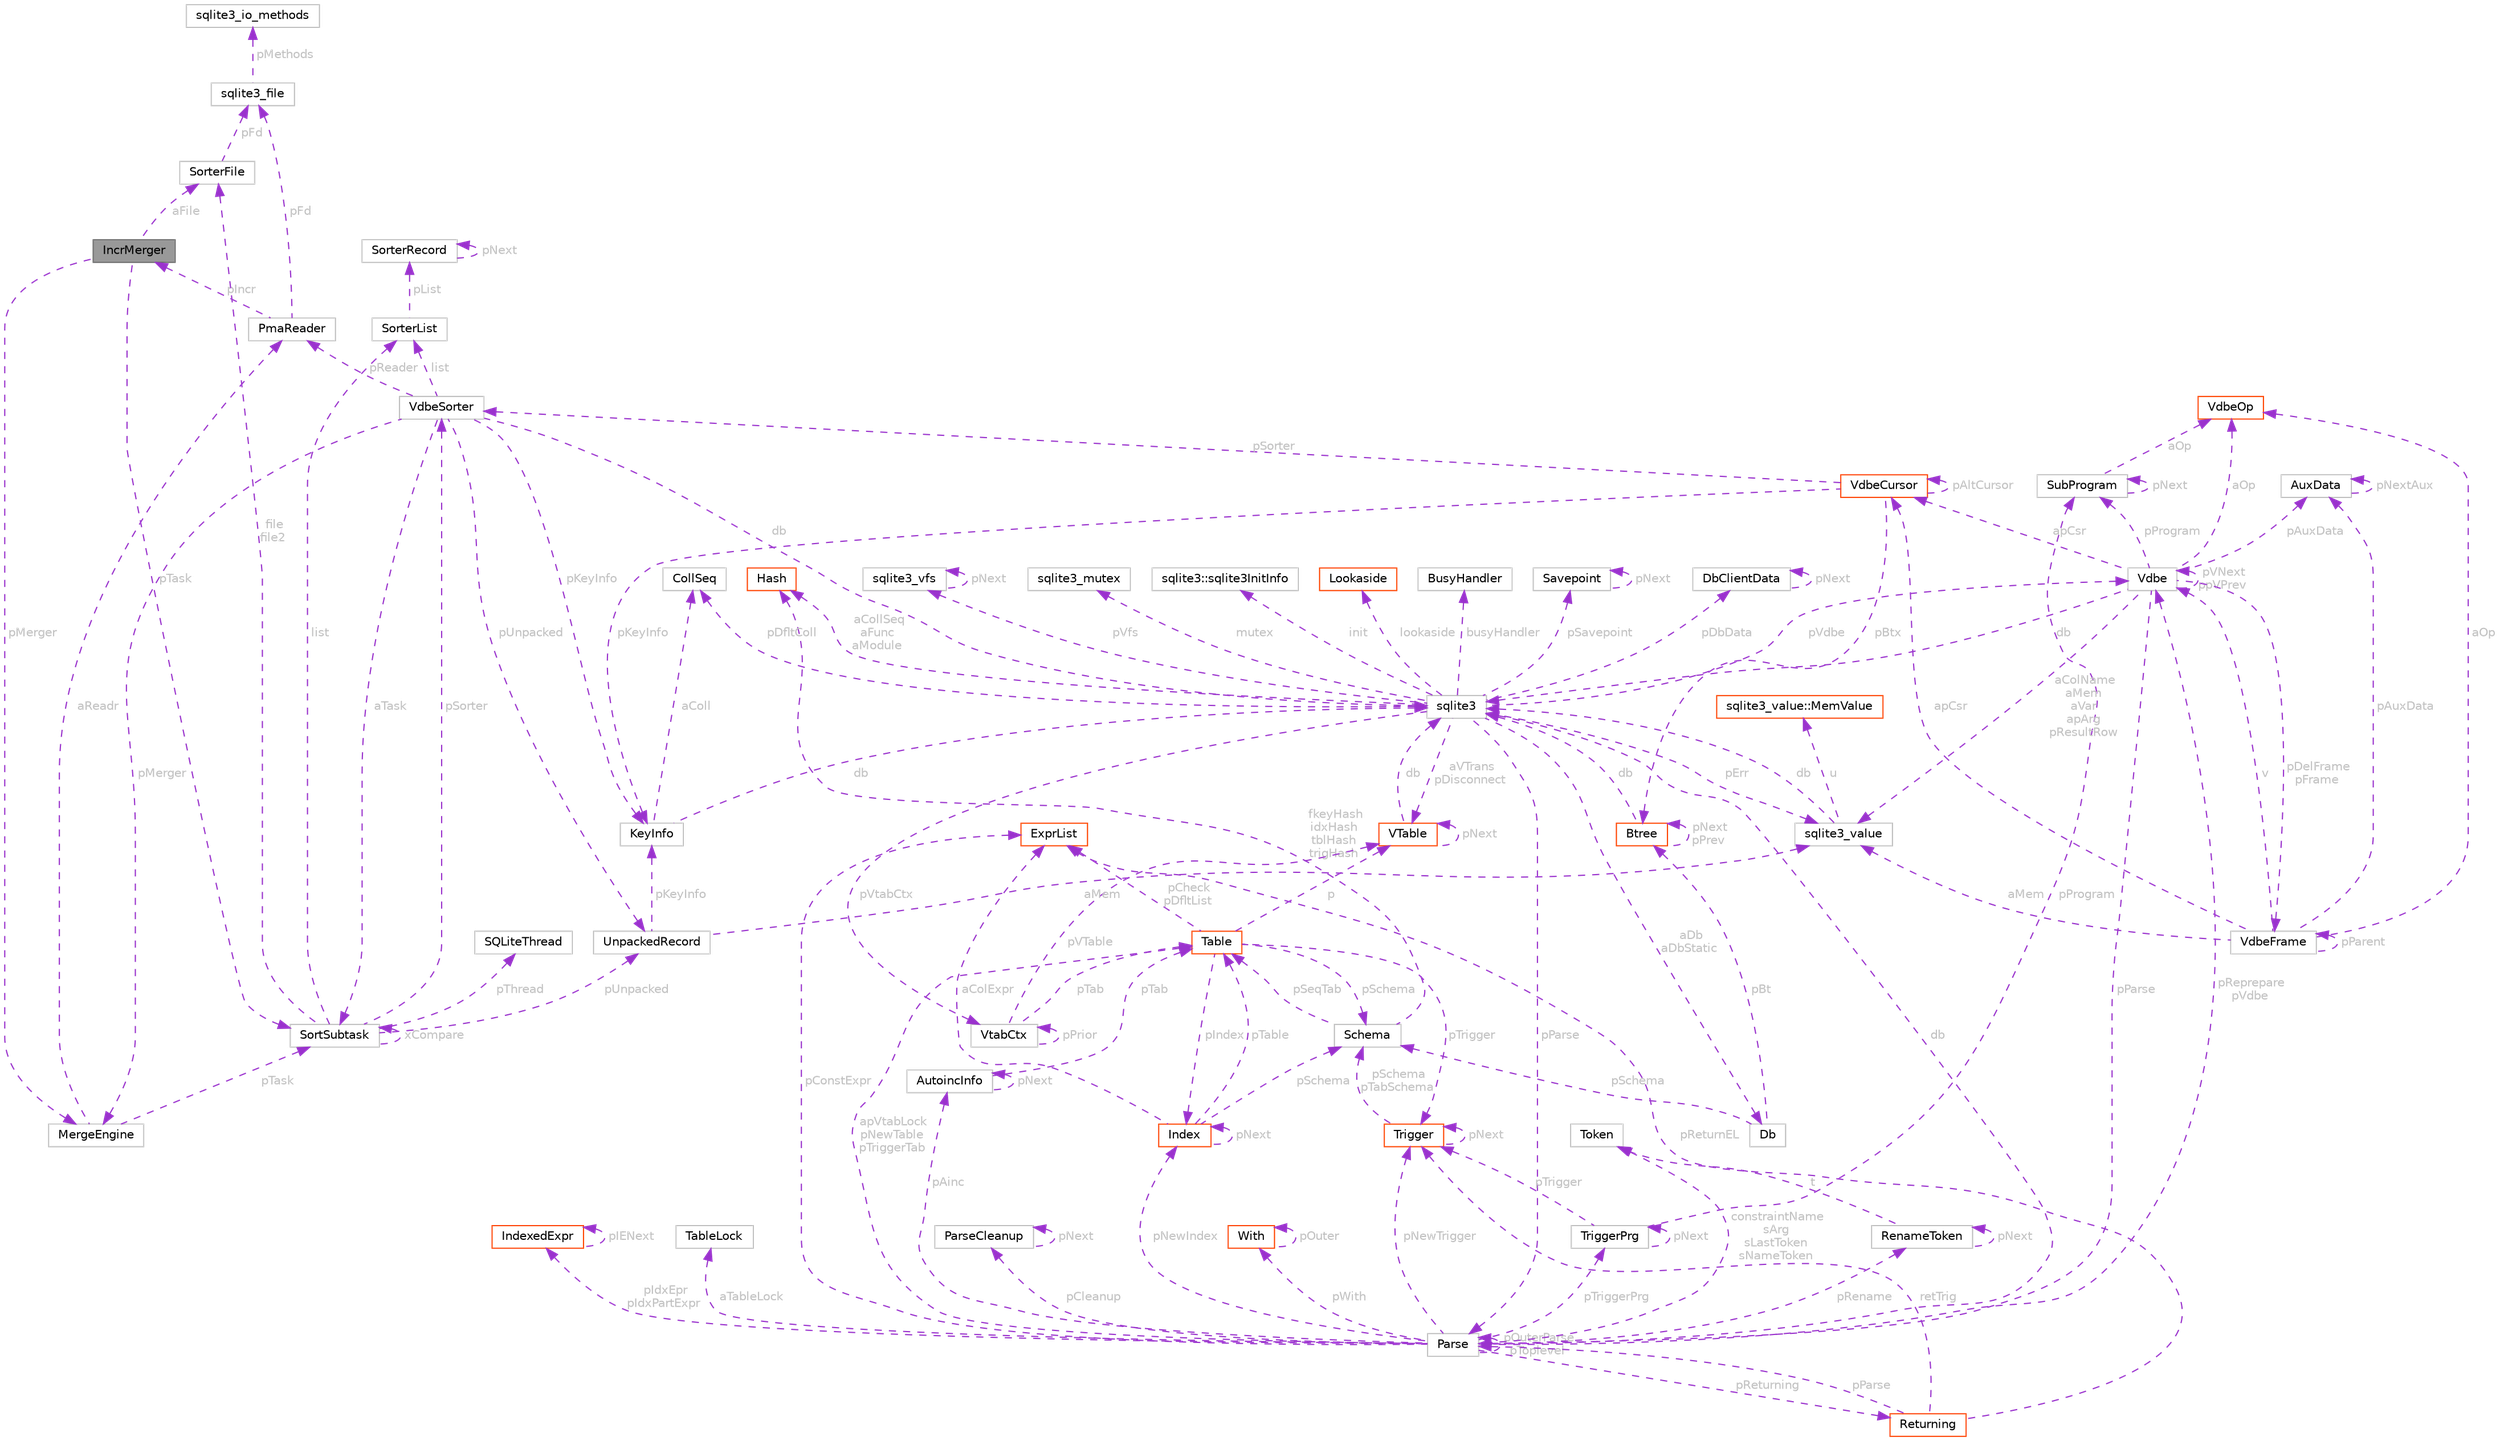 digraph "IncrMerger"
{
 // LATEX_PDF_SIZE
  bgcolor="transparent";
  edge [fontname=Helvetica,fontsize=10,labelfontname=Helvetica,labelfontsize=10];
  node [fontname=Helvetica,fontsize=10,shape=box,height=0.2,width=0.4];
  Node1 [id="Node000001",label="IncrMerger",height=0.2,width=0.4,color="gray40", fillcolor="grey60", style="filled", fontcolor="black",tooltip=" "];
  Node2 -> Node1 [id="edge1_Node000001_Node000002",dir="back",color="darkorchid3",style="dashed",tooltip=" ",label=" pTask",fontcolor="grey" ];
  Node2 [id="Node000002",label="SortSubtask",height=0.2,width=0.4,color="grey75", fillcolor="white", style="filled",URL="$structSortSubtask.html",tooltip=" "];
  Node3 -> Node2 [id="edge2_Node000002_Node000003",dir="back",color="darkorchid3",style="dashed",tooltip=" ",label=" pThread",fontcolor="grey" ];
  Node3 [id="Node000003",label="SQLiteThread",height=0.2,width=0.4,color="grey75", fillcolor="white", style="filled",URL="$structSQLiteThread.html",tooltip=" "];
  Node4 -> Node2 [id="edge3_Node000002_Node000004",dir="back",color="darkorchid3",style="dashed",tooltip=" ",label=" pSorter",fontcolor="grey" ];
  Node4 [id="Node000004",label="VdbeSorter",height=0.2,width=0.4,color="grey75", fillcolor="white", style="filled",URL="$structVdbeSorter.html",tooltip=" "];
  Node5 -> Node4 [id="edge4_Node000004_Node000005",dir="back",color="darkorchid3",style="dashed",tooltip=" ",label=" pReader",fontcolor="grey" ];
  Node5 [id="Node000005",label="PmaReader",height=0.2,width=0.4,color="grey75", fillcolor="white", style="filled",URL="$structPmaReader.html",tooltip=" "];
  Node6 -> Node5 [id="edge5_Node000005_Node000006",dir="back",color="darkorchid3",style="dashed",tooltip=" ",label=" pFd",fontcolor="grey" ];
  Node6 [id="Node000006",label="sqlite3_file",height=0.2,width=0.4,color="grey75", fillcolor="white", style="filled",URL="$structsqlite3__file.html",tooltip=" "];
  Node7 -> Node6 [id="edge6_Node000006_Node000007",dir="back",color="darkorchid3",style="dashed",tooltip=" ",label=" pMethods",fontcolor="grey" ];
  Node7 [id="Node000007",label="sqlite3_io_methods",height=0.2,width=0.4,color="grey75", fillcolor="white", style="filled",URL="$structsqlite3__io__methods.html",tooltip=" "];
  Node1 -> Node5 [id="edge7_Node000005_Node000001",dir="back",color="darkorchid3",style="dashed",tooltip=" ",label=" pIncr",fontcolor="grey" ];
  Node8 -> Node4 [id="edge8_Node000004_Node000008",dir="back",color="darkorchid3",style="dashed",tooltip=" ",label=" pMerger",fontcolor="grey" ];
  Node8 [id="Node000008",label="MergeEngine",height=0.2,width=0.4,color="grey75", fillcolor="white", style="filled",URL="$structMergeEngine.html",tooltip=" "];
  Node2 -> Node8 [id="edge9_Node000008_Node000002",dir="back",color="darkorchid3",style="dashed",tooltip=" ",label=" pTask",fontcolor="grey" ];
  Node5 -> Node8 [id="edge10_Node000008_Node000005",dir="back",color="darkorchid3",style="dashed",tooltip=" ",label=" aReadr",fontcolor="grey" ];
  Node9 -> Node4 [id="edge11_Node000004_Node000009",dir="back",color="darkorchid3",style="dashed",tooltip=" ",label=" db",fontcolor="grey" ];
  Node9 [id="Node000009",label="sqlite3",height=0.2,width=0.4,color="grey75", fillcolor="white", style="filled",URL="$structsqlite3.html",tooltip=" "];
  Node10 -> Node9 [id="edge12_Node000009_Node000010",dir="back",color="darkorchid3",style="dashed",tooltip=" ",label=" pVfs",fontcolor="grey" ];
  Node10 [id="Node000010",label="sqlite3_vfs",height=0.2,width=0.4,color="grey75", fillcolor="white", style="filled",URL="$structsqlite3__vfs.html",tooltip=" "];
  Node10 -> Node10 [id="edge13_Node000010_Node000010",dir="back",color="darkorchid3",style="dashed",tooltip=" ",label=" pNext",fontcolor="grey" ];
  Node11 -> Node9 [id="edge14_Node000009_Node000011",dir="back",color="darkorchid3",style="dashed",tooltip=" ",label=" pVdbe",fontcolor="grey" ];
  Node11 [id="Node000011",label="Vdbe",height=0.2,width=0.4,color="grey75", fillcolor="white", style="filled",URL="$structVdbe.html",tooltip=" "];
  Node9 -> Node11 [id="edge15_Node000011_Node000009",dir="back",color="darkorchid3",style="dashed",tooltip=" ",label=" db",fontcolor="grey" ];
  Node11 -> Node11 [id="edge16_Node000011_Node000011",dir="back",color="darkorchid3",style="dashed",tooltip=" ",label=" pVNext\nppVPrev",fontcolor="grey" ];
  Node12 -> Node11 [id="edge17_Node000011_Node000012",dir="back",color="darkorchid3",style="dashed",tooltip=" ",label=" pParse",fontcolor="grey" ];
  Node12 [id="Node000012",label="Parse",height=0.2,width=0.4,color="grey75", fillcolor="white", style="filled",URL="$structParse.html",tooltip=" "];
  Node9 -> Node12 [id="edge18_Node000012_Node000009",dir="back",color="darkorchid3",style="dashed",tooltip=" ",label=" db",fontcolor="grey" ];
  Node11 -> Node12 [id="edge19_Node000012_Node000011",dir="back",color="darkorchid3",style="dashed",tooltip=" ",label=" pReprepare\npVdbe",fontcolor="grey" ];
  Node13 -> Node12 [id="edge20_Node000012_Node000013",dir="back",color="darkorchid3",style="dashed",tooltip=" ",label=" pConstExpr",fontcolor="grey" ];
  Node13 [id="Node000013",label="ExprList",height=0.2,width=0.4,color="orangered", fillcolor="white", style="filled",URL="$structExprList.html",tooltip=" "];
  Node47 -> Node12 [id="edge21_Node000012_Node000047",dir="back",color="darkorchid3",style="dashed",tooltip=" ",label=" pIdxEpr\npIdxPartExpr",fontcolor="grey" ];
  Node47 [id="Node000047",label="IndexedExpr",height=0.2,width=0.4,color="orangered", fillcolor="white", style="filled",URL="$structIndexedExpr.html",tooltip=" "];
  Node47 -> Node47 [id="edge22_Node000047_Node000047",dir="back",color="darkorchid3",style="dashed",tooltip=" ",label=" pIENext",fontcolor="grey" ];
  Node48 -> Node12 [id="edge23_Node000012_Node000048",dir="back",color="darkorchid3",style="dashed",tooltip=" ",label=" aTableLock",fontcolor="grey" ];
  Node48 [id="Node000048",label="TableLock",height=0.2,width=0.4,color="grey75", fillcolor="white", style="filled",URL="$structTableLock.html",tooltip=" "];
  Node49 -> Node12 [id="edge24_Node000012_Node000049",dir="back",color="darkorchid3",style="dashed",tooltip=" ",label=" pAinc",fontcolor="grey" ];
  Node49 [id="Node000049",label="AutoincInfo",height=0.2,width=0.4,color="grey75", fillcolor="white", style="filled",URL="$structAutoincInfo.html",tooltip=" "];
  Node49 -> Node49 [id="edge25_Node000049_Node000049",dir="back",color="darkorchid3",style="dashed",tooltip=" ",label=" pNext",fontcolor="grey" ];
  Node19 -> Node49 [id="edge26_Node000049_Node000019",dir="back",color="darkorchid3",style="dashed",tooltip=" ",label=" pTab",fontcolor="grey" ];
  Node19 [id="Node000019",label="Table",height=0.2,width=0.4,color="orangered", fillcolor="white", style="filled",URL="$structTable.html",tooltip=" "];
  Node21 -> Node19 [id="edge27_Node000019_Node000021",dir="back",color="darkorchid3",style="dashed",tooltip=" ",label=" pIndex",fontcolor="grey" ];
  Node21 [id="Node000021",label="Index",height=0.2,width=0.4,color="orangered", fillcolor="white", style="filled",URL="$structIndex.html",tooltip=" "];
  Node19 -> Node21 [id="edge28_Node000021_Node000019",dir="back",color="darkorchid3",style="dashed",tooltip=" ",label=" pTable",fontcolor="grey" ];
  Node21 -> Node21 [id="edge29_Node000021_Node000021",dir="back",color="darkorchid3",style="dashed",tooltip=" ",label=" pNext",fontcolor="grey" ];
  Node22 -> Node21 [id="edge30_Node000021_Node000022",dir="back",color="darkorchid3",style="dashed",tooltip=" ",label=" pSchema",fontcolor="grey" ];
  Node22 [id="Node000022",label="Schema",height=0.2,width=0.4,color="grey75", fillcolor="white", style="filled",URL="$structSchema.html",tooltip=" "];
  Node23 -> Node22 [id="edge31_Node000022_Node000023",dir="back",color="darkorchid3",style="dashed",tooltip=" ",label=" fkeyHash\nidxHash\ntblHash\ntrigHash",fontcolor="grey" ];
  Node23 [id="Node000023",label="Hash",height=0.2,width=0.4,color="orangered", fillcolor="white", style="filled",URL="$structHash.html",tooltip=" "];
  Node19 -> Node22 [id="edge32_Node000022_Node000019",dir="back",color="darkorchid3",style="dashed",tooltip=" ",label=" pSeqTab",fontcolor="grey" ];
  Node13 -> Node21 [id="edge33_Node000021_Node000013",dir="back",color="darkorchid3",style="dashed",tooltip=" ",label=" aColExpr",fontcolor="grey" ];
  Node13 -> Node19 [id="edge34_Node000019_Node000013",dir="back",color="darkorchid3",style="dashed",tooltip=" ",label=" pCheck\npDfltList",fontcolor="grey" ];
  Node33 -> Node19 [id="edge35_Node000019_Node000033",dir="back",color="darkorchid3",style="dashed",tooltip=" ",label=" p",fontcolor="grey" ];
  Node33 [id="Node000033",label="VTable",height=0.2,width=0.4,color="orangered", fillcolor="white", style="filled",URL="$structVTable.html",tooltip=" "];
  Node9 -> Node33 [id="edge36_Node000033_Node000009",dir="back",color="darkorchid3",style="dashed",tooltip=" ",label=" db",fontcolor="grey" ];
  Node33 -> Node33 [id="edge37_Node000033_Node000033",dir="back",color="darkorchid3",style="dashed",tooltip=" ",label=" pNext",fontcolor="grey" ];
  Node27 -> Node19 [id="edge38_Node000019_Node000027",dir="back",color="darkorchid3",style="dashed",tooltip=" ",label=" pTrigger",fontcolor="grey" ];
  Node27 [id="Node000027",label="Trigger",height=0.2,width=0.4,color="orangered", fillcolor="white", style="filled",URL="$structTrigger.html",tooltip=" "];
  Node22 -> Node27 [id="edge39_Node000027_Node000022",dir="back",color="darkorchid3",style="dashed",tooltip=" ",label=" pSchema\npTabSchema",fontcolor="grey" ];
  Node27 -> Node27 [id="edge40_Node000027_Node000027",dir="back",color="darkorchid3",style="dashed",tooltip=" ",label=" pNext",fontcolor="grey" ];
  Node22 -> Node19 [id="edge41_Node000019_Node000022",dir="back",color="darkorchid3",style="dashed",tooltip=" ",label=" pSchema",fontcolor="grey" ];
  Node12 -> Node12 [id="edge42_Node000012_Node000012",dir="back",color="darkorchid3",style="dashed",tooltip=" ",label=" pOuterParse\npToplevel",fontcolor="grey" ];
  Node19 -> Node12 [id="edge43_Node000012_Node000019",dir="back",color="darkorchid3",style="dashed",tooltip=" ",label=" apVtabLock\npNewTable\npTriggerTab",fontcolor="grey" ];
  Node50 -> Node12 [id="edge44_Node000012_Node000050",dir="back",color="darkorchid3",style="dashed",tooltip=" ",label=" pTriggerPrg",fontcolor="grey" ];
  Node50 [id="Node000050",label="TriggerPrg",height=0.2,width=0.4,color="grey75", fillcolor="white", style="filled",URL="$structTriggerPrg.html",tooltip=" "];
  Node27 -> Node50 [id="edge45_Node000050_Node000027",dir="back",color="darkorchid3",style="dashed",tooltip=" ",label=" pTrigger",fontcolor="grey" ];
  Node50 -> Node50 [id="edge46_Node000050_Node000050",dir="back",color="darkorchid3",style="dashed",tooltip=" ",label=" pNext",fontcolor="grey" ];
  Node51 -> Node50 [id="edge47_Node000050_Node000051",dir="back",color="darkorchid3",style="dashed",tooltip=" ",label=" pProgram",fontcolor="grey" ];
  Node51 [id="Node000051",label="SubProgram",height=0.2,width=0.4,color="grey75", fillcolor="white", style="filled",URL="$structSubProgram.html",tooltip=" "];
  Node52 -> Node51 [id="edge48_Node000051_Node000052",dir="back",color="darkorchid3",style="dashed",tooltip=" ",label=" aOp",fontcolor="grey" ];
  Node52 [id="Node000052",label="VdbeOp",height=0.2,width=0.4,color="orangered", fillcolor="white", style="filled",URL="$structVdbeOp.html",tooltip=" "];
  Node51 -> Node51 [id="edge49_Node000051_Node000051",dir="back",color="darkorchid3",style="dashed",tooltip=" ",label=" pNext",fontcolor="grey" ];
  Node60 -> Node12 [id="edge50_Node000012_Node000060",dir="back",color="darkorchid3",style="dashed",tooltip=" ",label=" pCleanup",fontcolor="grey" ];
  Node60 [id="Node000060",label="ParseCleanup",height=0.2,width=0.4,color="grey75", fillcolor="white", style="filled",URL="$structParseCleanup.html",tooltip=" "];
  Node60 -> Node60 [id="edge51_Node000060_Node000060",dir="back",color="darkorchid3",style="dashed",tooltip=" ",label=" pNext",fontcolor="grey" ];
  Node61 -> Node12 [id="edge52_Node000012_Node000061",dir="back",color="darkorchid3",style="dashed",tooltip=" ",label=" constraintName\nsArg\nsLastToken\nsNameToken",fontcolor="grey" ];
  Node61 [id="Node000061",label="Token",height=0.2,width=0.4,color="grey75", fillcolor="white", style="filled",URL="$structToken.html",tooltip=" "];
  Node62 -> Node12 [id="edge53_Node000012_Node000062",dir="back",color="darkorchid3",style="dashed",tooltip=" ",label=" pReturning",fontcolor="grey" ];
  Node62 [id="Node000062",label="Returning",height=0.2,width=0.4,color="orangered", fillcolor="white", style="filled",URL="$structReturning.html",tooltip=" "];
  Node12 -> Node62 [id="edge54_Node000062_Node000012",dir="back",color="darkorchid3",style="dashed",tooltip=" ",label=" pParse",fontcolor="grey" ];
  Node13 -> Node62 [id="edge55_Node000062_Node000013",dir="back",color="darkorchid3",style="dashed",tooltip=" ",label=" pReturnEL",fontcolor="grey" ];
  Node27 -> Node62 [id="edge56_Node000062_Node000027",dir="back",color="darkorchid3",style="dashed",tooltip=" ",label=" retTrig",fontcolor="grey" ];
  Node21 -> Node12 [id="edge57_Node000012_Node000021",dir="back",color="darkorchid3",style="dashed",tooltip=" ",label=" pNewIndex",fontcolor="grey" ];
  Node27 -> Node12 [id="edge58_Node000012_Node000027",dir="back",color="darkorchid3",style="dashed",tooltip=" ",label=" pNewTrigger",fontcolor="grey" ];
  Node39 -> Node12 [id="edge59_Node000012_Node000039",dir="back",color="darkorchid3",style="dashed",tooltip=" ",label=" pWith",fontcolor="grey" ];
  Node39 [id="Node000039",label="With",height=0.2,width=0.4,color="orangered", fillcolor="white", style="filled",URL="$structWith.html",tooltip=" "];
  Node39 -> Node39 [id="edge60_Node000039_Node000039",dir="back",color="darkorchid3",style="dashed",tooltip=" ",label=" pOuter",fontcolor="grey" ];
  Node63 -> Node12 [id="edge61_Node000012_Node000063",dir="back",color="darkorchid3",style="dashed",tooltip=" ",label=" pRename",fontcolor="grey" ];
  Node63 [id="Node000063",label="RenameToken",height=0.2,width=0.4,color="grey75", fillcolor="white", style="filled",URL="$structRenameToken.html",tooltip=" "];
  Node61 -> Node63 [id="edge62_Node000063_Node000061",dir="back",color="darkorchid3",style="dashed",tooltip=" ",label=" t",fontcolor="grey" ];
  Node63 -> Node63 [id="edge63_Node000063_Node000063",dir="back",color="darkorchid3",style="dashed",tooltip=" ",label=" pNext",fontcolor="grey" ];
  Node55 -> Node11 [id="edge64_Node000011_Node000055",dir="back",color="darkorchid3",style="dashed",tooltip=" ",label=" aColName\naMem\naVar\napArg\npResultRow",fontcolor="grey" ];
  Node55 [id="Node000055",label="sqlite3_value",height=0.2,width=0.4,color="grey75", fillcolor="white", style="filled",URL="$structsqlite3__value.html",tooltip=" "];
  Node56 -> Node55 [id="edge65_Node000055_Node000056",dir="back",color="darkorchid3",style="dashed",tooltip=" ",label=" u",fontcolor="grey" ];
  Node56 [id="Node000056",label="sqlite3_value::MemValue",height=0.2,width=0.4,color="orangered", fillcolor="white", style="filled",URL="$unionsqlite3__value_1_1MemValue.html",tooltip=" "];
  Node9 -> Node55 [id="edge66_Node000055_Node000009",dir="back",color="darkorchid3",style="dashed",tooltip=" ",label=" db",fontcolor="grey" ];
  Node64 -> Node11 [id="edge67_Node000011_Node000064",dir="back",color="darkorchid3",style="dashed",tooltip=" ",label=" apCsr",fontcolor="grey" ];
  Node64 [id="Node000064",label="VdbeCursor",height=0.2,width=0.4,color="orangered", fillcolor="white", style="filled",URL="$structVdbeCursor.html",tooltip=" "];
  Node65 -> Node64 [id="edge68_Node000064_Node000065",dir="back",color="darkorchid3",style="dashed",tooltip=" ",label=" pBtx",fontcolor="grey" ];
  Node65 [id="Node000065",label="Btree",height=0.2,width=0.4,color="orangered", fillcolor="white", style="filled",URL="$structBtree.html",tooltip=" "];
  Node9 -> Node65 [id="edge69_Node000065_Node000009",dir="back",color="darkorchid3",style="dashed",tooltip=" ",label=" db",fontcolor="grey" ];
  Node65 -> Node65 [id="edge70_Node000065_Node000065",dir="back",color="darkorchid3",style="dashed",tooltip=" ",label=" pNext\npPrev",fontcolor="grey" ];
  Node64 -> Node64 [id="edge71_Node000064_Node000064",dir="back",color="darkorchid3",style="dashed",tooltip=" ",label=" pAltCursor",fontcolor="grey" ];
  Node4 -> Node64 [id="edge72_Node000064_Node000004",dir="back",color="darkorchid3",style="dashed",tooltip=" ",label=" pSorter",fontcolor="grey" ];
  Node58 -> Node64 [id="edge73_Node000064_Node000058",dir="back",color="darkorchid3",style="dashed",tooltip=" ",label=" pKeyInfo",fontcolor="grey" ];
  Node58 [id="Node000058",label="KeyInfo",height=0.2,width=0.4,color="grey75", fillcolor="white", style="filled",URL="$structKeyInfo.html",tooltip=" "];
  Node9 -> Node58 [id="edge74_Node000058_Node000009",dir="back",color="darkorchid3",style="dashed",tooltip=" ",label=" db",fontcolor="grey" ];
  Node57 -> Node58 [id="edge75_Node000058_Node000057",dir="back",color="darkorchid3",style="dashed",tooltip=" ",label=" aColl",fontcolor="grey" ];
  Node57 [id="Node000057",label="CollSeq",height=0.2,width=0.4,color="grey75", fillcolor="white", style="filled",URL="$structCollSeq.html",tooltip=" "];
  Node52 -> Node11 [id="edge76_Node000011_Node000052",dir="back",color="darkorchid3",style="dashed",tooltip=" ",label=" aOp",fontcolor="grey" ];
  Node83 -> Node11 [id="edge77_Node000011_Node000083",dir="back",color="darkorchid3",style="dashed",tooltip=" ",label=" pDelFrame\npFrame",fontcolor="grey" ];
  Node83 [id="Node000083",label="VdbeFrame",height=0.2,width=0.4,color="grey75", fillcolor="white", style="filled",URL="$structVdbeFrame.html",tooltip=" "];
  Node11 -> Node83 [id="edge78_Node000083_Node000011",dir="back",color="darkorchid3",style="dashed",tooltip=" ",label=" v",fontcolor="grey" ];
  Node83 -> Node83 [id="edge79_Node000083_Node000083",dir="back",color="darkorchid3",style="dashed",tooltip=" ",label=" pParent",fontcolor="grey" ];
  Node52 -> Node83 [id="edge80_Node000083_Node000052",dir="back",color="darkorchid3",style="dashed",tooltip=" ",label=" aOp",fontcolor="grey" ];
  Node55 -> Node83 [id="edge81_Node000083_Node000055",dir="back",color="darkorchid3",style="dashed",tooltip=" ",label=" aMem",fontcolor="grey" ];
  Node64 -> Node83 [id="edge82_Node000083_Node000064",dir="back",color="darkorchid3",style="dashed",tooltip=" ",label=" apCsr",fontcolor="grey" ];
  Node84 -> Node83 [id="edge83_Node000083_Node000084",dir="back",color="darkorchid3",style="dashed",tooltip=" ",label=" pAuxData",fontcolor="grey" ];
  Node84 [id="Node000084",label="AuxData",height=0.2,width=0.4,color="grey75", fillcolor="white", style="filled",URL="$structAuxData.html",tooltip=" "];
  Node84 -> Node84 [id="edge84_Node000084_Node000084",dir="back",color="darkorchid3",style="dashed",tooltip=" ",label=" pNextAux",fontcolor="grey" ];
  Node51 -> Node11 [id="edge85_Node000011_Node000051",dir="back",color="darkorchid3",style="dashed",tooltip=" ",label=" pProgram",fontcolor="grey" ];
  Node84 -> Node11 [id="edge86_Node000011_Node000084",dir="back",color="darkorchid3",style="dashed",tooltip=" ",label=" pAuxData",fontcolor="grey" ];
  Node57 -> Node9 [id="edge87_Node000009_Node000057",dir="back",color="darkorchid3",style="dashed",tooltip=" ",label=" pDfltColl",fontcolor="grey" ];
  Node79 -> Node9 [id="edge88_Node000009_Node000079",dir="back",color="darkorchid3",style="dashed",tooltip=" ",label=" mutex",fontcolor="grey" ];
  Node79 [id="Node000079",label="sqlite3_mutex",height=0.2,width=0.4,color="grey75", fillcolor="white", style="filled",URL="$structsqlite3__mutex.html",tooltip=" "];
  Node85 -> Node9 [id="edge89_Node000009_Node000085",dir="back",color="darkorchid3",style="dashed",tooltip=" ",label=" aDb\naDbStatic",fontcolor="grey" ];
  Node85 [id="Node000085",label="Db",height=0.2,width=0.4,color="grey75", fillcolor="white", style="filled",URL="$structDb.html",tooltip=" "];
  Node65 -> Node85 [id="edge90_Node000085_Node000065",dir="back",color="darkorchid3",style="dashed",tooltip=" ",label=" pBt",fontcolor="grey" ];
  Node22 -> Node85 [id="edge91_Node000085_Node000022",dir="back",color="darkorchid3",style="dashed",tooltip=" ",label=" pSchema",fontcolor="grey" ];
  Node86 -> Node9 [id="edge92_Node000009_Node000086",dir="back",color="darkorchid3",style="dashed",tooltip=" ",label=" init",fontcolor="grey" ];
  Node86 [id="Node000086",label="sqlite3::sqlite3InitInfo",height=0.2,width=0.4,color="grey75", fillcolor="white", style="filled",URL="$structsqlite3_1_1sqlite3InitInfo.html",tooltip=" "];
  Node12 -> Node9 [id="edge93_Node000009_Node000012",dir="back",color="darkorchid3",style="dashed",tooltip=" ",label=" pParse",fontcolor="grey" ];
  Node55 -> Node9 [id="edge94_Node000009_Node000055",dir="back",color="darkorchid3",style="dashed",tooltip=" ",label=" pErr",fontcolor="grey" ];
  Node87 -> Node9 [id="edge95_Node000009_Node000087",dir="back",color="darkorchid3",style="dashed",tooltip=" ",label=" lookaside",fontcolor="grey" ];
  Node87 [id="Node000087",label="Lookaside",height=0.2,width=0.4,color="orangered", fillcolor="white", style="filled",URL="$structLookaside.html",tooltip=" "];
  Node23 -> Node9 [id="edge96_Node000009_Node000023",dir="back",color="darkorchid3",style="dashed",tooltip=" ",label=" aCollSeq\naFunc\naModule",fontcolor="grey" ];
  Node89 -> Node9 [id="edge97_Node000009_Node000089",dir="back",color="darkorchid3",style="dashed",tooltip=" ",label=" pVtabCtx",fontcolor="grey" ];
  Node89 [id="Node000089",label="VtabCtx",height=0.2,width=0.4,color="grey75", fillcolor="white", style="filled",URL="$structVtabCtx.html",tooltip=" "];
  Node33 -> Node89 [id="edge98_Node000089_Node000033",dir="back",color="darkorchid3",style="dashed",tooltip=" ",label=" pVTable",fontcolor="grey" ];
  Node19 -> Node89 [id="edge99_Node000089_Node000019",dir="back",color="darkorchid3",style="dashed",tooltip=" ",label=" pTab",fontcolor="grey" ];
  Node89 -> Node89 [id="edge100_Node000089_Node000089",dir="back",color="darkorchid3",style="dashed",tooltip=" ",label=" pPrior",fontcolor="grey" ];
  Node33 -> Node9 [id="edge101_Node000009_Node000033",dir="back",color="darkorchid3",style="dashed",tooltip=" ",label=" aVTrans\npDisconnect",fontcolor="grey" ];
  Node90 -> Node9 [id="edge102_Node000009_Node000090",dir="back",color="darkorchid3",style="dashed",tooltip=" ",label=" busyHandler",fontcolor="grey" ];
  Node90 [id="Node000090",label="BusyHandler",height=0.2,width=0.4,color="grey75", fillcolor="white", style="filled",URL="$structBusyHandler.html",tooltip=" "];
  Node91 -> Node9 [id="edge103_Node000009_Node000091",dir="back",color="darkorchid3",style="dashed",tooltip=" ",label=" pSavepoint",fontcolor="grey" ];
  Node91 [id="Node000091",label="Savepoint",height=0.2,width=0.4,color="grey75", fillcolor="white", style="filled",URL="$structSavepoint.html",tooltip=" "];
  Node91 -> Node91 [id="edge104_Node000091_Node000091",dir="back",color="darkorchid3",style="dashed",tooltip=" ",label=" pNext",fontcolor="grey" ];
  Node92 -> Node9 [id="edge105_Node000009_Node000092",dir="back",color="darkorchid3",style="dashed",tooltip=" ",label=" pDbData",fontcolor="grey" ];
  Node92 [id="Node000092",label="DbClientData",height=0.2,width=0.4,color="grey75", fillcolor="white", style="filled",URL="$structDbClientData.html",tooltip=" "];
  Node92 -> Node92 [id="edge106_Node000092_Node000092",dir="back",color="darkorchid3",style="dashed",tooltip=" ",label=" pNext",fontcolor="grey" ];
  Node58 -> Node4 [id="edge107_Node000004_Node000058",dir="back",color="darkorchid3",style="dashed",tooltip=" ",label=" pKeyInfo",fontcolor="grey" ];
  Node93 -> Node4 [id="edge108_Node000004_Node000093",dir="back",color="darkorchid3",style="dashed",tooltip=" ",label=" pUnpacked",fontcolor="grey" ];
  Node93 [id="Node000093",label="UnpackedRecord",height=0.2,width=0.4,color="grey75", fillcolor="white", style="filled",URL="$structUnpackedRecord.html",tooltip=" "];
  Node58 -> Node93 [id="edge109_Node000093_Node000058",dir="back",color="darkorchid3",style="dashed",tooltip=" ",label=" pKeyInfo",fontcolor="grey" ];
  Node55 -> Node93 [id="edge110_Node000093_Node000055",dir="back",color="darkorchid3",style="dashed",tooltip=" ",label=" aMem",fontcolor="grey" ];
  Node94 -> Node4 [id="edge111_Node000004_Node000094",dir="back",color="darkorchid3",style="dashed",tooltip=" ",label=" list",fontcolor="grey" ];
  Node94 [id="Node000094",label="SorterList",height=0.2,width=0.4,color="grey75", fillcolor="white", style="filled",URL="$structSorterList.html",tooltip=" "];
  Node95 -> Node94 [id="edge112_Node000094_Node000095",dir="back",color="darkorchid3",style="dashed",tooltip=" ",label=" pList",fontcolor="grey" ];
  Node95 [id="Node000095",label="SorterRecord",height=0.2,width=0.4,color="grey75", fillcolor="white", style="filled",URL="$structSorterRecord.html",tooltip=" "];
  Node95 -> Node95 [id="edge113_Node000095_Node000095",dir="back",color="darkorchid3",style="dashed",tooltip=" ",label=" pNext",fontcolor="grey" ];
  Node2 -> Node4 [id="edge114_Node000004_Node000002",dir="back",color="darkorchid3",style="dashed",tooltip=" ",label=" aTask",fontcolor="grey" ];
  Node93 -> Node2 [id="edge115_Node000002_Node000093",dir="back",color="darkorchid3",style="dashed",tooltip=" ",label=" pUnpacked",fontcolor="grey" ];
  Node94 -> Node2 [id="edge116_Node000002_Node000094",dir="back",color="darkorchid3",style="dashed",tooltip=" ",label=" list",fontcolor="grey" ];
  Node2 -> Node2 [id="edge117_Node000002_Node000002",dir="back",color="darkorchid3",style="dashed",tooltip=" ",label=" xCompare",fontcolor="grey" ];
  Node96 -> Node2 [id="edge118_Node000002_Node000096",dir="back",color="darkorchid3",style="dashed",tooltip=" ",label=" file\nfile2",fontcolor="grey" ];
  Node96 [id="Node000096",label="SorterFile",height=0.2,width=0.4,color="grey75", fillcolor="white", style="filled",URL="$structSorterFile.html",tooltip=" "];
  Node6 -> Node96 [id="edge119_Node000096_Node000006",dir="back",color="darkorchid3",style="dashed",tooltip=" ",label=" pFd",fontcolor="grey" ];
  Node8 -> Node1 [id="edge120_Node000001_Node000008",dir="back",color="darkorchid3",style="dashed",tooltip=" ",label=" pMerger",fontcolor="grey" ];
  Node96 -> Node1 [id="edge121_Node000001_Node000096",dir="back",color="darkorchid3",style="dashed",tooltip=" ",label=" aFile",fontcolor="grey" ];
}
